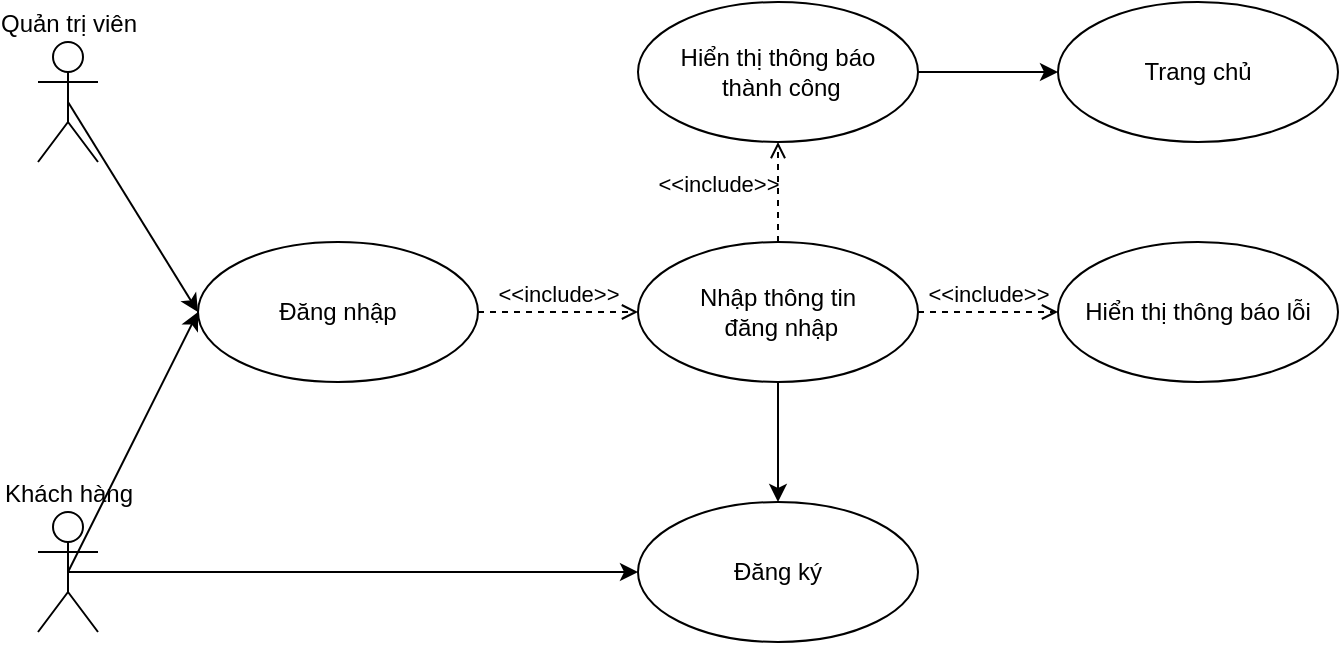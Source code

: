 <mxfile version="26.0.5">
  <diagram id="DA0YTdH8iMnX0uQ6wVDI" name="Page-1">
    <mxGraphModel dx="1042" dy="565" grid="1" gridSize="10" guides="1" tooltips="1" connect="1" arrows="1" fold="1" page="1" pageScale="1" pageWidth="850" pageHeight="1100" math="0" shadow="0">
      <root>
        <mxCell id="0" />
        <mxCell id="1" parent="0" />
        <mxCell id="xg89XIpg9vygrYgnJ4KM-2" style="rounded=0;orthogonalLoop=1;jettySize=auto;html=1;exitX=0.5;exitY=0.5;exitDx=0;exitDy=0;exitPerimeter=0;entryX=0;entryY=0.5;entryDx=0;entryDy=0;" edge="1" parent="1" source="o8ATxuAvxirIzTNuM41a-3" target="o8ATxuAvxirIzTNuM41a-11">
          <mxGeometry relative="1" as="geometry" />
        </mxCell>
        <mxCell id="o8ATxuAvxirIzTNuM41a-3" value="Khách hàng" style="shape=umlActor;html=1;verticalLabelPosition=top;verticalAlign=bottom;align=center;labelPosition=center;" parent="1" vertex="1">
          <mxGeometry x="170" y="465" width="30" height="60" as="geometry" />
        </mxCell>
        <mxCell id="xg89XIpg9vygrYgnJ4KM-3" style="rounded=0;orthogonalLoop=1;jettySize=auto;html=1;exitX=0.5;exitY=0.5;exitDx=0;exitDy=0;exitPerimeter=0;entryX=0;entryY=0.5;entryDx=0;entryDy=0;" edge="1" parent="1" source="o8ATxuAvxirIzTNuM41a-10" target="o8ATxuAvxirIzTNuM41a-11">
          <mxGeometry relative="1" as="geometry">
            <mxPoint x="310" y="310" as="targetPoint" />
          </mxGeometry>
        </mxCell>
        <mxCell id="o8ATxuAvxirIzTNuM41a-10" value="Quản trị viên" style="shape=umlActor;html=1;verticalLabelPosition=top;verticalAlign=bottom;align=center;horizontal=1;labelPosition=center;" parent="1" vertex="1">
          <mxGeometry x="170" y="230" width="30" height="60" as="geometry" />
        </mxCell>
        <mxCell id="o8ATxuAvxirIzTNuM41a-11" value="Đăng nhập" style="ellipse;whiteSpace=wrap;html=1;" parent="1" vertex="1">
          <mxGeometry x="250" y="330" width="140" height="70" as="geometry" />
        </mxCell>
        <mxCell id="o8ATxuAvxirIzTNuM41a-13" value="Hiển thị thông báo lỗi" style="ellipse;whiteSpace=wrap;html=1;" parent="1" vertex="1">
          <mxGeometry x="680" y="330" width="140" height="70" as="geometry" />
        </mxCell>
        <mxCell id="o8ATxuAvxirIzTNuM41a-39" value="Đăng ký" style="ellipse;whiteSpace=wrap;html=1;" parent="1" vertex="1">
          <mxGeometry x="470" y="460" width="140" height="70" as="geometry" />
        </mxCell>
        <mxCell id="xg89XIpg9vygrYgnJ4KM-7" style="edgeStyle=orthogonalEdgeStyle;rounded=0;orthogonalLoop=1;jettySize=auto;html=1;exitX=0.5;exitY=1;exitDx=0;exitDy=0;entryX=0.5;entryY=0;entryDx=0;entryDy=0;" edge="1" parent="1" source="o8ATxuAvxirIzTNuM41a-41" target="o8ATxuAvxirIzTNuM41a-39">
          <mxGeometry relative="1" as="geometry" />
        </mxCell>
        <mxCell id="o8ATxuAvxirIzTNuM41a-41" value="Nhập thông tin&lt;div&gt;&amp;nbsp;đăng nhập&lt;/div&gt;" style="ellipse;whiteSpace=wrap;html=1;" parent="1" vertex="1">
          <mxGeometry x="470" y="330" width="140" height="70" as="geometry" />
        </mxCell>
        <mxCell id="o8ATxuAvxirIzTNuM41a-42" value="&amp;lt;&amp;lt;include&amp;gt;&amp;gt;" style="edgeStyle=none;html=1;endArrow=open;verticalAlign=bottom;dashed=1;labelBackgroundColor=none;rounded=0;entryX=0;entryY=0.5;entryDx=0;entryDy=0;exitX=1;exitY=0.5;exitDx=0;exitDy=0;" parent="1" source="o8ATxuAvxirIzTNuM41a-11" target="o8ATxuAvxirIzTNuM41a-41" edge="1">
          <mxGeometry width="160" relative="1" as="geometry">
            <mxPoint x="400" y="365" as="sourcePoint" />
            <mxPoint x="135" y="330" as="targetPoint" />
          </mxGeometry>
        </mxCell>
        <mxCell id="o8ATxuAvxirIzTNuM41a-46" value="Hiển thị thông báo&lt;div&gt;&amp;nbsp;thành công&lt;/div&gt;" style="ellipse;whiteSpace=wrap;html=1;" parent="1" vertex="1">
          <mxGeometry x="470" y="210" width="140" height="70" as="geometry" />
        </mxCell>
        <mxCell id="xg89XIpg9vygrYgnJ4KM-4" style="rounded=0;orthogonalLoop=1;jettySize=auto;html=1;exitX=0.5;exitY=0.5;exitDx=0;exitDy=0;exitPerimeter=0;entryX=0;entryY=0.5;entryDx=0;entryDy=0;" edge="1" parent="1" source="o8ATxuAvxirIzTNuM41a-3" target="o8ATxuAvxirIzTNuM41a-39">
          <mxGeometry relative="1" as="geometry">
            <mxPoint x="195" y="470" as="sourcePoint" />
            <mxPoint x="330" y="375" as="targetPoint" />
          </mxGeometry>
        </mxCell>
        <mxCell id="xg89XIpg9vygrYgnJ4KM-6" value="&amp;lt;&amp;lt;include&amp;gt;&amp;gt;" style="edgeStyle=none;html=1;endArrow=open;verticalAlign=bottom;dashed=1;labelBackgroundColor=none;rounded=0;entryX=0;entryY=0.5;entryDx=0;entryDy=0;exitX=1;exitY=0.5;exitDx=0;exitDy=0;" edge="1" parent="1" source="o8ATxuAvxirIzTNuM41a-41" target="o8ATxuAvxirIzTNuM41a-13">
          <mxGeometry width="160" relative="1" as="geometry">
            <mxPoint x="410" y="375" as="sourcePoint" />
            <mxPoint x="480" y="375" as="targetPoint" />
          </mxGeometry>
        </mxCell>
        <mxCell id="xg89XIpg9vygrYgnJ4KM-9" value="" style="edgeStyle=orthogonalEdgeStyle;rounded=0;orthogonalLoop=1;jettySize=auto;html=1;exitX=1;exitY=0.5;exitDx=0;exitDy=0;entryX=0;entryY=0.5;entryDx=0;entryDy=0;" edge="1" parent="1" source="o8ATxuAvxirIzTNuM41a-46" target="o8ATxuAvxirIzTNuM41a-49">
          <mxGeometry relative="1" as="geometry">
            <mxPoint x="610" y="245" as="sourcePoint" />
            <mxPoint x="850" y="245" as="targetPoint" />
          </mxGeometry>
        </mxCell>
        <mxCell id="o8ATxuAvxirIzTNuM41a-49" value="Trang chủ" style="ellipse;whiteSpace=wrap;html=1;" parent="1" vertex="1">
          <mxGeometry x="680" y="210" width="140" height="70" as="geometry" />
        </mxCell>
        <mxCell id="xg89XIpg9vygrYgnJ4KM-10" value="&amp;lt;&amp;lt;include&amp;gt;&amp;gt;" style="edgeStyle=none;html=1;endArrow=open;verticalAlign=bottom;dashed=1;labelBackgroundColor=none;rounded=0;entryX=0.5;entryY=1;entryDx=0;entryDy=0;exitX=0.5;exitY=0;exitDx=0;exitDy=0;" edge="1" parent="1" source="o8ATxuAvxirIzTNuM41a-41" target="o8ATxuAvxirIzTNuM41a-46">
          <mxGeometry x="-0.2" y="30" width="160" relative="1" as="geometry">
            <mxPoint x="620" y="375" as="sourcePoint" />
            <mxPoint x="690" y="375" as="targetPoint" />
            <mxPoint as="offset" />
          </mxGeometry>
        </mxCell>
      </root>
    </mxGraphModel>
  </diagram>
</mxfile>
